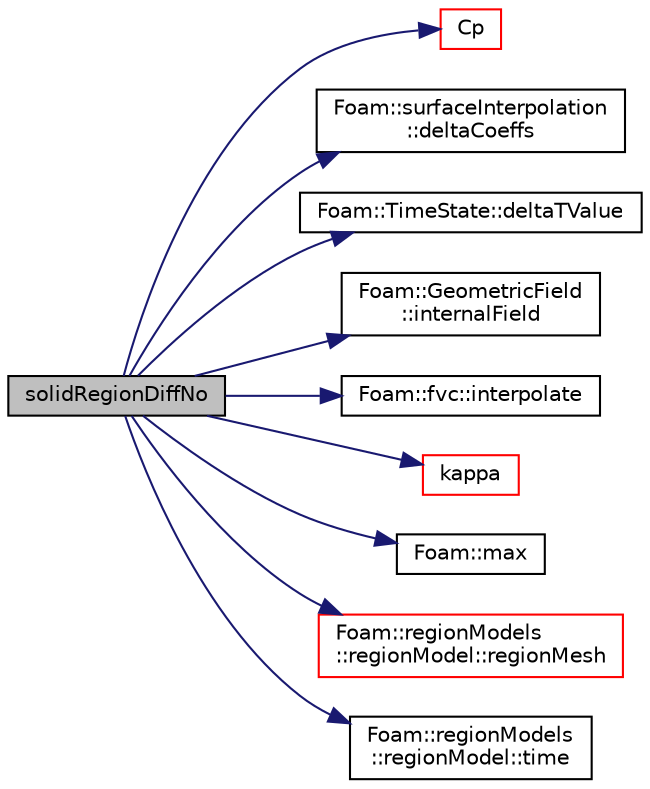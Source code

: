 digraph "solidRegionDiffNo"
{
  bgcolor="transparent";
  edge [fontname="Helvetica",fontsize="10",labelfontname="Helvetica",labelfontsize="10"];
  node [fontname="Helvetica",fontsize="10",shape=record];
  rankdir="LR";
  Node1 [label="solidRegionDiffNo",height=0.2,width=0.4,color="black", fillcolor="grey75", style="filled", fontcolor="black"];
  Node1 -> Node2 [color="midnightblue",fontsize="10",style="solid",fontname="Helvetica"];
  Node2 [label="Cp",height=0.2,width=0.4,color="red",URL="$a02128.html#a64af6076b376461399d8dac9d9e3072c",tooltip="Return specific heat capacity [J/kg/K]. "];
  Node1 -> Node3 [color="midnightblue",fontsize="10",style="solid",fontname="Helvetica"];
  Node3 [label="Foam::surfaceInterpolation\l::deltaCoeffs",height=0.2,width=0.4,color="black",URL="$a02552.html#a63759eb0ab60d6075b562a97a9589123",tooltip="Return reference to cell-centre difference coefficients. "];
  Node1 -> Node4 [color="midnightblue",fontsize="10",style="solid",fontname="Helvetica"];
  Node4 [label="Foam::TimeState::deltaTValue",height=0.2,width=0.4,color="black",URL="$a02686.html#a664afb7178a107bfcb662f688e0bcb62",tooltip="Return time step value. "];
  Node1 -> Node5 [color="midnightblue",fontsize="10",style="solid",fontname="Helvetica"];
  Node5 [label="Foam::GeometricField\l::internalField",height=0.2,width=0.4,color="black",URL="$a00934.html#a9536140d36d69bbac40496f6b817aa0a",tooltip="Return internal field. "];
  Node1 -> Node6 [color="midnightblue",fontsize="10",style="solid",fontname="Helvetica"];
  Node6 [label="Foam::fvc::interpolate",height=0.2,width=0.4,color="black",URL="$a10992.html#a768cc91e806b7278729a11134de57ecf",tooltip="Interpolate field onto faces using scheme given by Istream. "];
  Node1 -> Node7 [color="midnightblue",fontsize="10",style="solid",fontname="Helvetica"];
  Node7 [label="kappa",height=0.2,width=0.4,color="red",URL="$a02128.html#a2b3635ee75d2bce5309f4d98d6c27650",tooltip="Return the region thermal conductivity [W/m/k]. "];
  Node1 -> Node8 [color="midnightblue",fontsize="10",style="solid",fontname="Helvetica"];
  Node8 [label="Foam::max",height=0.2,width=0.4,color="black",URL="$a10958.html#ac993e906cf2774ae77e666bc24e81733"];
  Node1 -> Node9 [color="midnightblue",fontsize="10",style="solid",fontname="Helvetica"];
  Node9 [label="Foam::regionModels\l::regionModel::regionMesh",height=0.2,width=0.4,color="red",URL="$a02173.html#a0c7874a65eec16e2afa43acd6055b16a",tooltip="Return the region mesh database. "];
  Node1 -> Node10 [color="midnightblue",fontsize="10",style="solid",fontname="Helvetica"];
  Node10 [label="Foam::regionModels\l::regionModel::time",height=0.2,width=0.4,color="black",URL="$a02173.html#ab5a56b597db315d880e81c09a4341244",tooltip="Return the reference to the time database. "];
}
